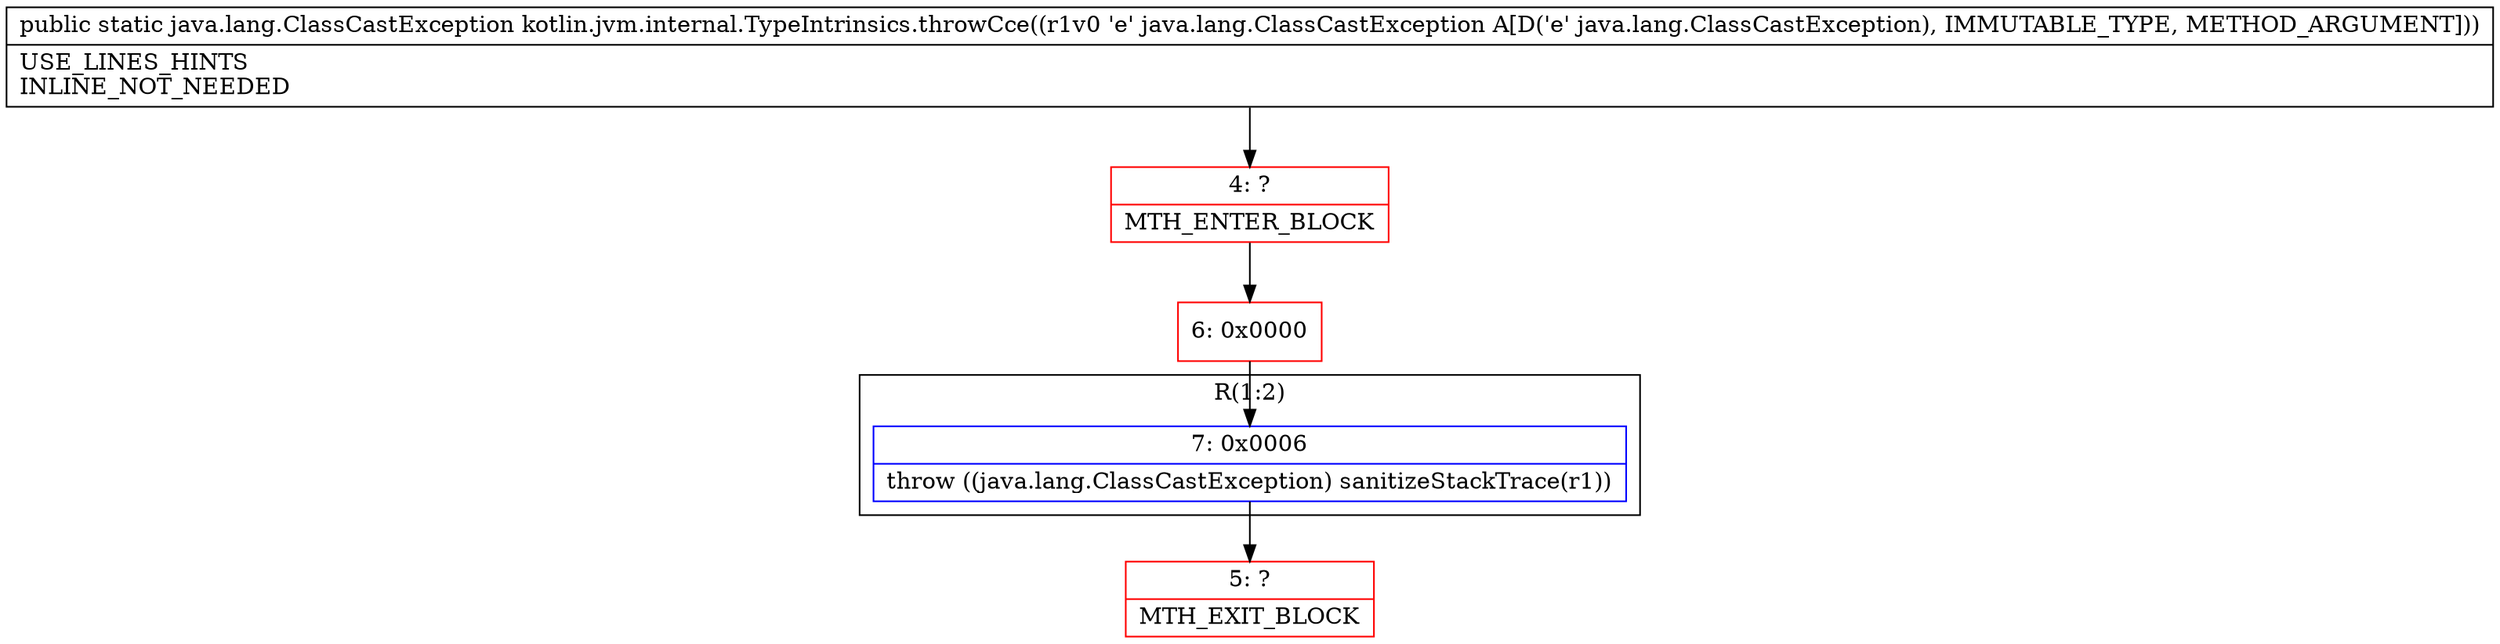 digraph "CFG forkotlin.jvm.internal.TypeIntrinsics.throwCce(Ljava\/lang\/ClassCastException;)Ljava\/lang\/ClassCastException;" {
subgraph cluster_Region_1971081705 {
label = "R(1:2)";
node [shape=record,color=blue];
Node_7 [shape=record,label="{7\:\ 0x0006|throw ((java.lang.ClassCastException) sanitizeStackTrace(r1))\l}"];
}
Node_4 [shape=record,color=red,label="{4\:\ ?|MTH_ENTER_BLOCK\l}"];
Node_6 [shape=record,color=red,label="{6\:\ 0x0000}"];
Node_5 [shape=record,color=red,label="{5\:\ ?|MTH_EXIT_BLOCK\l}"];
MethodNode[shape=record,label="{public static java.lang.ClassCastException kotlin.jvm.internal.TypeIntrinsics.throwCce((r1v0 'e' java.lang.ClassCastException A[D('e' java.lang.ClassCastException), IMMUTABLE_TYPE, METHOD_ARGUMENT]))  | USE_LINES_HINTS\lINLINE_NOT_NEEDED\l}"];
MethodNode -> Node_4;Node_7 -> Node_5;
Node_4 -> Node_6;
Node_6 -> Node_7;
}

